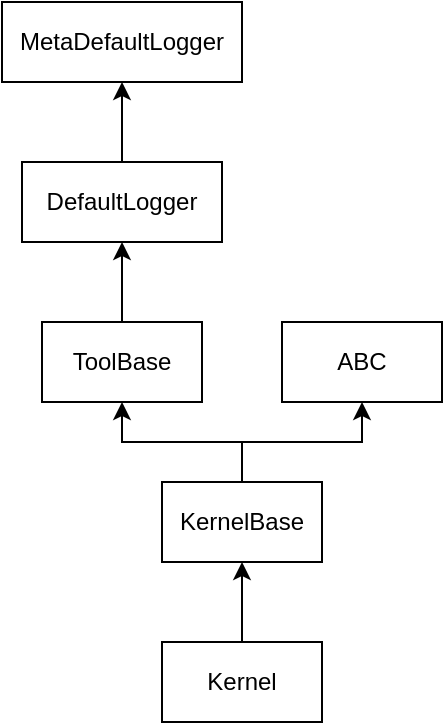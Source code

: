 <mxfile version="13.10.6" type="device"><diagram name="Page-1" id="9f46799a-70d6-7492-0946-bef42562c5a5"><mxGraphModel dx="2062" dy="1157" grid="1" gridSize="10" guides="1" tooltips="1" connect="1" arrows="1" fold="1" page="1" pageScale="1" pageWidth="1100" pageHeight="850" background="#ffffff" math="0" shadow="0"><root><mxCell id="0"/><mxCell id="1" parent="0"/><mxCell id="NObPc-D1FzBYbJALH4jh-3" style="edgeStyle=orthogonalEdgeStyle;rounded=0;orthogonalLoop=1;jettySize=auto;html=1;exitX=0.5;exitY=0;exitDx=0;exitDy=0;entryX=0.5;entryY=1;entryDx=0;entryDy=0;" edge="1" parent="1" source="NObPc-D1FzBYbJALH4jh-1" target="NObPc-D1FzBYbJALH4jh-2"><mxGeometry relative="1" as="geometry"/></mxCell><mxCell id="NObPc-D1FzBYbJALH4jh-1" value="Kernel" style="rounded=0;whiteSpace=wrap;html=1;" vertex="1" parent="1"><mxGeometry x="480" y="560" width="80" height="40" as="geometry"/></mxCell><mxCell id="NObPc-D1FzBYbJALH4jh-5" style="edgeStyle=orthogonalEdgeStyle;rounded=0;orthogonalLoop=1;jettySize=auto;html=1;exitX=0.5;exitY=0;exitDx=0;exitDy=0;entryX=0.5;entryY=1;entryDx=0;entryDy=0;" edge="1" parent="1" source="NObPc-D1FzBYbJALH4jh-2" target="NObPc-D1FzBYbJALH4jh-4"><mxGeometry relative="1" as="geometry"/></mxCell><mxCell id="NObPc-D1FzBYbJALH4jh-9" style="edgeStyle=orthogonalEdgeStyle;rounded=0;orthogonalLoop=1;jettySize=auto;html=1;exitX=0.5;exitY=0;exitDx=0;exitDy=0;entryX=0.5;entryY=1;entryDx=0;entryDy=0;" edge="1" parent="1" source="NObPc-D1FzBYbJALH4jh-2" target="NObPc-D1FzBYbJALH4jh-8"><mxGeometry relative="1" as="geometry"/></mxCell><mxCell id="NObPc-D1FzBYbJALH4jh-2" value="KernelBase" style="rounded=0;whiteSpace=wrap;html=1;" vertex="1" parent="1"><mxGeometry x="480" y="480" width="80" height="40" as="geometry"/></mxCell><mxCell id="NObPc-D1FzBYbJALH4jh-7" style="edgeStyle=orthogonalEdgeStyle;rounded=0;orthogonalLoop=1;jettySize=auto;html=1;exitX=0.5;exitY=0;exitDx=0;exitDy=0;entryX=0.5;entryY=1;entryDx=0;entryDy=0;" edge="1" parent="1" source="NObPc-D1FzBYbJALH4jh-4" target="NObPc-D1FzBYbJALH4jh-6"><mxGeometry relative="1" as="geometry"/></mxCell><mxCell id="NObPc-D1FzBYbJALH4jh-4" value="&lt;div&gt;ToolBase&lt;/div&gt;" style="rounded=0;whiteSpace=wrap;html=1;" vertex="1" parent="1"><mxGeometry x="420" y="400" width="80" height="40" as="geometry"/></mxCell><mxCell id="NObPc-D1FzBYbJALH4jh-11" style="edgeStyle=orthogonalEdgeStyle;rounded=0;orthogonalLoop=1;jettySize=auto;html=1;exitX=0.5;exitY=0;exitDx=0;exitDy=0;entryX=0.5;entryY=1;entryDx=0;entryDy=0;" edge="1" parent="1" source="NObPc-D1FzBYbJALH4jh-6" target="NObPc-D1FzBYbJALH4jh-10"><mxGeometry relative="1" as="geometry"/></mxCell><mxCell id="NObPc-D1FzBYbJALH4jh-6" value="DefaultLogger" style="rounded=0;whiteSpace=wrap;html=1;" vertex="1" parent="1"><mxGeometry x="410" y="320" width="100" height="40" as="geometry"/></mxCell><mxCell id="NObPc-D1FzBYbJALH4jh-8" value="ABC" style="rounded=0;whiteSpace=wrap;html=1;" vertex="1" parent="1"><mxGeometry x="540" y="400" width="80" height="40" as="geometry"/></mxCell><mxCell id="NObPc-D1FzBYbJALH4jh-10" value="MetaDefaultLogger" style="rounded=0;whiteSpace=wrap;html=1;" vertex="1" parent="1"><mxGeometry x="400" y="240" width="120" height="40" as="geometry"/></mxCell></root></mxGraphModel></diagram></mxfile>